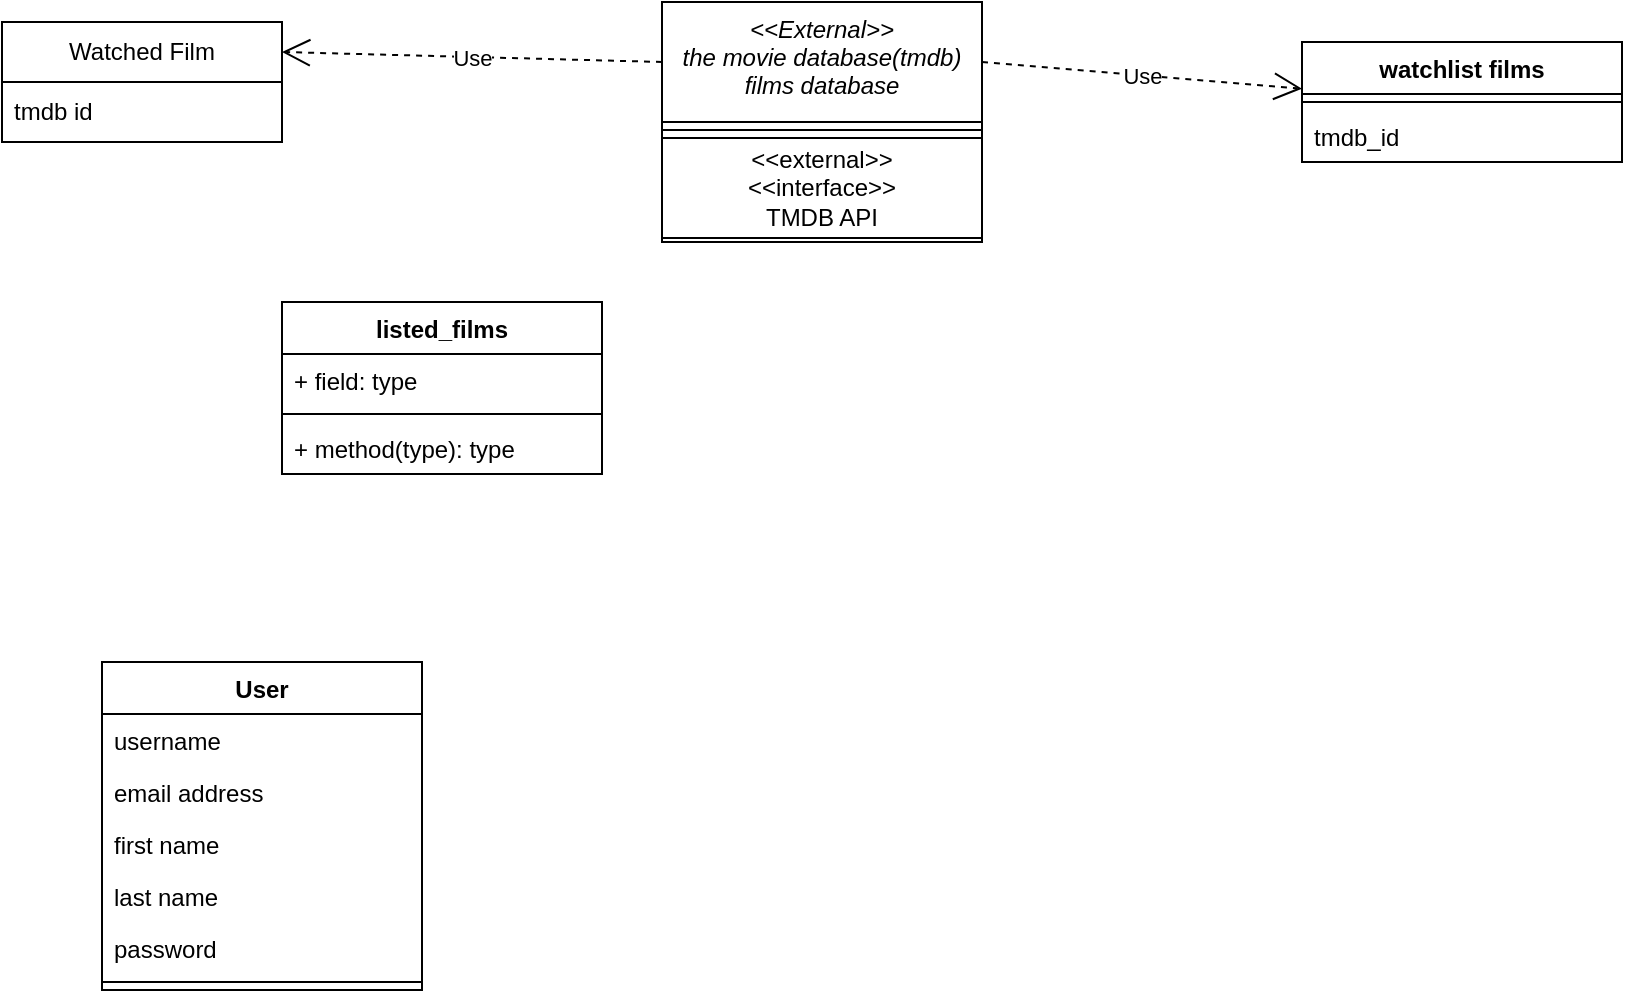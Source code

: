 <mxfile version="21.1.7" type="github">
  <diagram id="C5RBs43oDa-KdzZeNtuy" name="Page-1">
    <mxGraphModel dx="1050" dy="1742" grid="1" gridSize="10" guides="1" tooltips="1" connect="1" arrows="1" fold="1" page="1" pageScale="1" pageWidth="827" pageHeight="1169" math="0" shadow="0">
      <root>
        <mxCell id="WIyWlLk6GJQsqaUBKTNV-0" />
        <mxCell id="WIyWlLk6GJQsqaUBKTNV-1" parent="WIyWlLk6GJQsqaUBKTNV-0" />
        <mxCell id="dcX_wQZem7m3OoflAhKU-13" value="&lt;&lt;External&gt;&gt;&#xa;the movie database(tmdb)&#xa;films database" style="swimlane;fontStyle=2;align=center;verticalAlign=top;childLayout=stackLayout;horizontal=1;startSize=60;horizontalStack=0;resizeParent=1;resizeLast=0;collapsible=1;marginBottom=0;rounded=0;shadow=0;strokeWidth=1;" vertex="1" parent="WIyWlLk6GJQsqaUBKTNV-1">
          <mxGeometry x="340" y="-60" width="160" height="120" as="geometry">
            <mxRectangle x="230" y="140" width="160" height="26" as="alternateBounds" />
          </mxGeometry>
        </mxCell>
        <mxCell id="dcX_wQZem7m3OoflAhKU-16" value="" style="line;html=1;strokeWidth=1;align=left;verticalAlign=middle;spacingTop=-1;spacingLeft=3;spacingRight=3;rotatable=0;labelPosition=right;points=[];portConstraint=eastwest;" vertex="1" parent="dcX_wQZem7m3OoflAhKU-13">
          <mxGeometry y="60" width="160" height="8" as="geometry" />
        </mxCell>
        <mxCell id="dcX_wQZem7m3OoflAhKU-41" value="&amp;lt;&amp;lt;external&amp;gt;&amp;gt;&lt;br&gt;&amp;lt;&amp;lt;interface&amp;gt;&amp;gt;&lt;br&gt;TMDB API" style="html=1;whiteSpace=wrap;" vertex="1" parent="dcX_wQZem7m3OoflAhKU-13">
          <mxGeometry y="68" width="160" height="50" as="geometry" />
        </mxCell>
        <mxCell id="dcX_wQZem7m3OoflAhKU-21" value="Watched Film" style="swimlane;fontStyle=0;childLayout=stackLayout;horizontal=1;startSize=30;horizontalStack=0;resizeParent=1;resizeParentMax=0;resizeLast=0;collapsible=1;marginBottom=0;whiteSpace=wrap;html=1;" vertex="1" parent="WIyWlLk6GJQsqaUBKTNV-1">
          <mxGeometry x="10" y="-50" width="140" height="60" as="geometry" />
        </mxCell>
        <mxCell id="dcX_wQZem7m3OoflAhKU-22" value="tmdb id" style="text;strokeColor=none;fillColor=none;align=left;verticalAlign=middle;spacingLeft=4;spacingRight=4;overflow=hidden;points=[[0,0.5],[1,0.5]];portConstraint=eastwest;rotatable=0;whiteSpace=wrap;html=1;" vertex="1" parent="dcX_wQZem7m3OoflAhKU-21">
          <mxGeometry y="30" width="140" height="30" as="geometry" />
        </mxCell>
        <mxCell id="dcX_wQZem7m3OoflAhKU-46" value="watchlist films" style="swimlane;fontStyle=1;align=center;verticalAlign=top;childLayout=stackLayout;horizontal=1;startSize=26;horizontalStack=0;resizeParent=1;resizeParentMax=0;resizeLast=0;collapsible=1;marginBottom=0;whiteSpace=wrap;html=1;" vertex="1" parent="WIyWlLk6GJQsqaUBKTNV-1">
          <mxGeometry x="660" y="-40" width="160" height="60" as="geometry" />
        </mxCell>
        <mxCell id="dcX_wQZem7m3OoflAhKU-48" value="" style="line;strokeWidth=1;fillColor=none;align=left;verticalAlign=middle;spacingTop=-1;spacingLeft=3;spacingRight=3;rotatable=0;labelPosition=right;points=[];portConstraint=eastwest;strokeColor=inherit;" vertex="1" parent="dcX_wQZem7m3OoflAhKU-46">
          <mxGeometry y="26" width="160" height="8" as="geometry" />
        </mxCell>
        <mxCell id="dcX_wQZem7m3OoflAhKU-49" value="tmdb_id" style="text;strokeColor=none;fillColor=none;align=left;verticalAlign=top;spacingLeft=4;spacingRight=4;overflow=hidden;rotatable=0;points=[[0,0.5],[1,0.5]];portConstraint=eastwest;whiteSpace=wrap;html=1;" vertex="1" parent="dcX_wQZem7m3OoflAhKU-46">
          <mxGeometry y="34" width="160" height="26" as="geometry" />
        </mxCell>
        <mxCell id="dcX_wQZem7m3OoflAhKU-50" value="Use" style="endArrow=open;endSize=12;dashed=1;html=1;rounded=0;entryX=1;entryY=0.25;entryDx=0;entryDy=0;exitX=0;exitY=0.25;exitDx=0;exitDy=0;" edge="1" parent="WIyWlLk6GJQsqaUBKTNV-1" source="dcX_wQZem7m3OoflAhKU-13" target="dcX_wQZem7m3OoflAhKU-21">
          <mxGeometry width="160" relative="1" as="geometry">
            <mxPoint x="330" y="260" as="sourcePoint" />
            <mxPoint x="490" y="260" as="targetPoint" />
          </mxGeometry>
        </mxCell>
        <mxCell id="dcX_wQZem7m3OoflAhKU-51" value="Use" style="endArrow=open;endSize=12;dashed=1;html=1;rounded=0;exitX=1;exitY=0.25;exitDx=0;exitDy=0;" edge="1" parent="WIyWlLk6GJQsqaUBKTNV-1" source="dcX_wQZem7m3OoflAhKU-13" target="dcX_wQZem7m3OoflAhKU-46">
          <mxGeometry width="160" relative="1" as="geometry">
            <mxPoint x="360" y="270" as="sourcePoint" />
            <mxPoint x="170" y="113" as="targetPoint" />
          </mxGeometry>
        </mxCell>
        <mxCell id="dcX_wQZem7m3OoflAhKU-52" value="listed_films" style="swimlane;fontStyle=1;align=center;verticalAlign=top;childLayout=stackLayout;horizontal=1;startSize=26;horizontalStack=0;resizeParent=1;resizeParentMax=0;resizeLast=0;collapsible=1;marginBottom=0;whiteSpace=wrap;html=1;" vertex="1" parent="WIyWlLk6GJQsqaUBKTNV-1">
          <mxGeometry x="150" y="90" width="160" height="86" as="geometry" />
        </mxCell>
        <mxCell id="dcX_wQZem7m3OoflAhKU-53" value="+ field: type" style="text;strokeColor=none;fillColor=none;align=left;verticalAlign=top;spacingLeft=4;spacingRight=4;overflow=hidden;rotatable=0;points=[[0,0.5],[1,0.5]];portConstraint=eastwest;whiteSpace=wrap;html=1;" vertex="1" parent="dcX_wQZem7m3OoflAhKU-52">
          <mxGeometry y="26" width="160" height="26" as="geometry" />
        </mxCell>
        <mxCell id="dcX_wQZem7m3OoflAhKU-54" value="" style="line;strokeWidth=1;fillColor=none;align=left;verticalAlign=middle;spacingTop=-1;spacingLeft=3;spacingRight=3;rotatable=0;labelPosition=right;points=[];portConstraint=eastwest;strokeColor=inherit;" vertex="1" parent="dcX_wQZem7m3OoflAhKU-52">
          <mxGeometry y="52" width="160" height="8" as="geometry" />
        </mxCell>
        <mxCell id="dcX_wQZem7m3OoflAhKU-55" value="+ method(type): type" style="text;strokeColor=none;fillColor=none;align=left;verticalAlign=top;spacingLeft=4;spacingRight=4;overflow=hidden;rotatable=0;points=[[0,0.5],[1,0.5]];portConstraint=eastwest;whiteSpace=wrap;html=1;" vertex="1" parent="dcX_wQZem7m3OoflAhKU-52">
          <mxGeometry y="60" width="160" height="26" as="geometry" />
        </mxCell>
        <mxCell id="dcX_wQZem7m3OoflAhKU-56" value="User" style="swimlane;fontStyle=1;align=center;verticalAlign=top;childLayout=stackLayout;horizontal=1;startSize=26;horizontalStack=0;resizeParent=1;resizeParentMax=0;resizeLast=0;collapsible=1;marginBottom=0;whiteSpace=wrap;html=1;" vertex="1" parent="WIyWlLk6GJQsqaUBKTNV-1">
          <mxGeometry x="60" y="270" width="160" height="164" as="geometry" />
        </mxCell>
        <mxCell id="dcX_wQZem7m3OoflAhKU-57" value="username" style="text;strokeColor=none;fillColor=none;align=left;verticalAlign=top;spacingLeft=4;spacingRight=4;overflow=hidden;rotatable=0;points=[[0,0.5],[1,0.5]];portConstraint=eastwest;whiteSpace=wrap;html=1;" vertex="1" parent="dcX_wQZem7m3OoflAhKU-56">
          <mxGeometry y="26" width="160" height="26" as="geometry" />
        </mxCell>
        <mxCell id="dcX_wQZem7m3OoflAhKU-63" value="email address" style="text;strokeColor=none;fillColor=none;align=left;verticalAlign=top;spacingLeft=4;spacingRight=4;overflow=hidden;rotatable=0;points=[[0,0.5],[1,0.5]];portConstraint=eastwest;whiteSpace=wrap;html=1;" vertex="1" parent="dcX_wQZem7m3OoflAhKU-56">
          <mxGeometry y="52" width="160" height="26" as="geometry" />
        </mxCell>
        <mxCell id="dcX_wQZem7m3OoflAhKU-61" value="first name" style="text;strokeColor=none;fillColor=none;align=left;verticalAlign=top;spacingLeft=4;spacingRight=4;overflow=hidden;rotatable=0;points=[[0,0.5],[1,0.5]];portConstraint=eastwest;whiteSpace=wrap;html=1;" vertex="1" parent="dcX_wQZem7m3OoflAhKU-56">
          <mxGeometry y="78" width="160" height="26" as="geometry" />
        </mxCell>
        <mxCell id="dcX_wQZem7m3OoflAhKU-62" value="last name" style="text;strokeColor=none;fillColor=none;align=left;verticalAlign=top;spacingLeft=4;spacingRight=4;overflow=hidden;rotatable=0;points=[[0,0.5],[1,0.5]];portConstraint=eastwest;whiteSpace=wrap;html=1;" vertex="1" parent="dcX_wQZem7m3OoflAhKU-56">
          <mxGeometry y="104" width="160" height="26" as="geometry" />
        </mxCell>
        <mxCell id="dcX_wQZem7m3OoflAhKU-60" value="password" style="text;strokeColor=none;fillColor=none;align=left;verticalAlign=top;spacingLeft=4;spacingRight=4;overflow=hidden;rotatable=0;points=[[0,0.5],[1,0.5]];portConstraint=eastwest;whiteSpace=wrap;html=1;" vertex="1" parent="dcX_wQZem7m3OoflAhKU-56">
          <mxGeometry y="130" width="160" height="26" as="geometry" />
        </mxCell>
        <mxCell id="dcX_wQZem7m3OoflAhKU-58" value="" style="line;strokeWidth=1;fillColor=none;align=left;verticalAlign=middle;spacingTop=-1;spacingLeft=3;spacingRight=3;rotatable=0;labelPosition=right;points=[];portConstraint=eastwest;strokeColor=inherit;" vertex="1" parent="dcX_wQZem7m3OoflAhKU-56">
          <mxGeometry y="156" width="160" height="8" as="geometry" />
        </mxCell>
      </root>
    </mxGraphModel>
  </diagram>
</mxfile>

